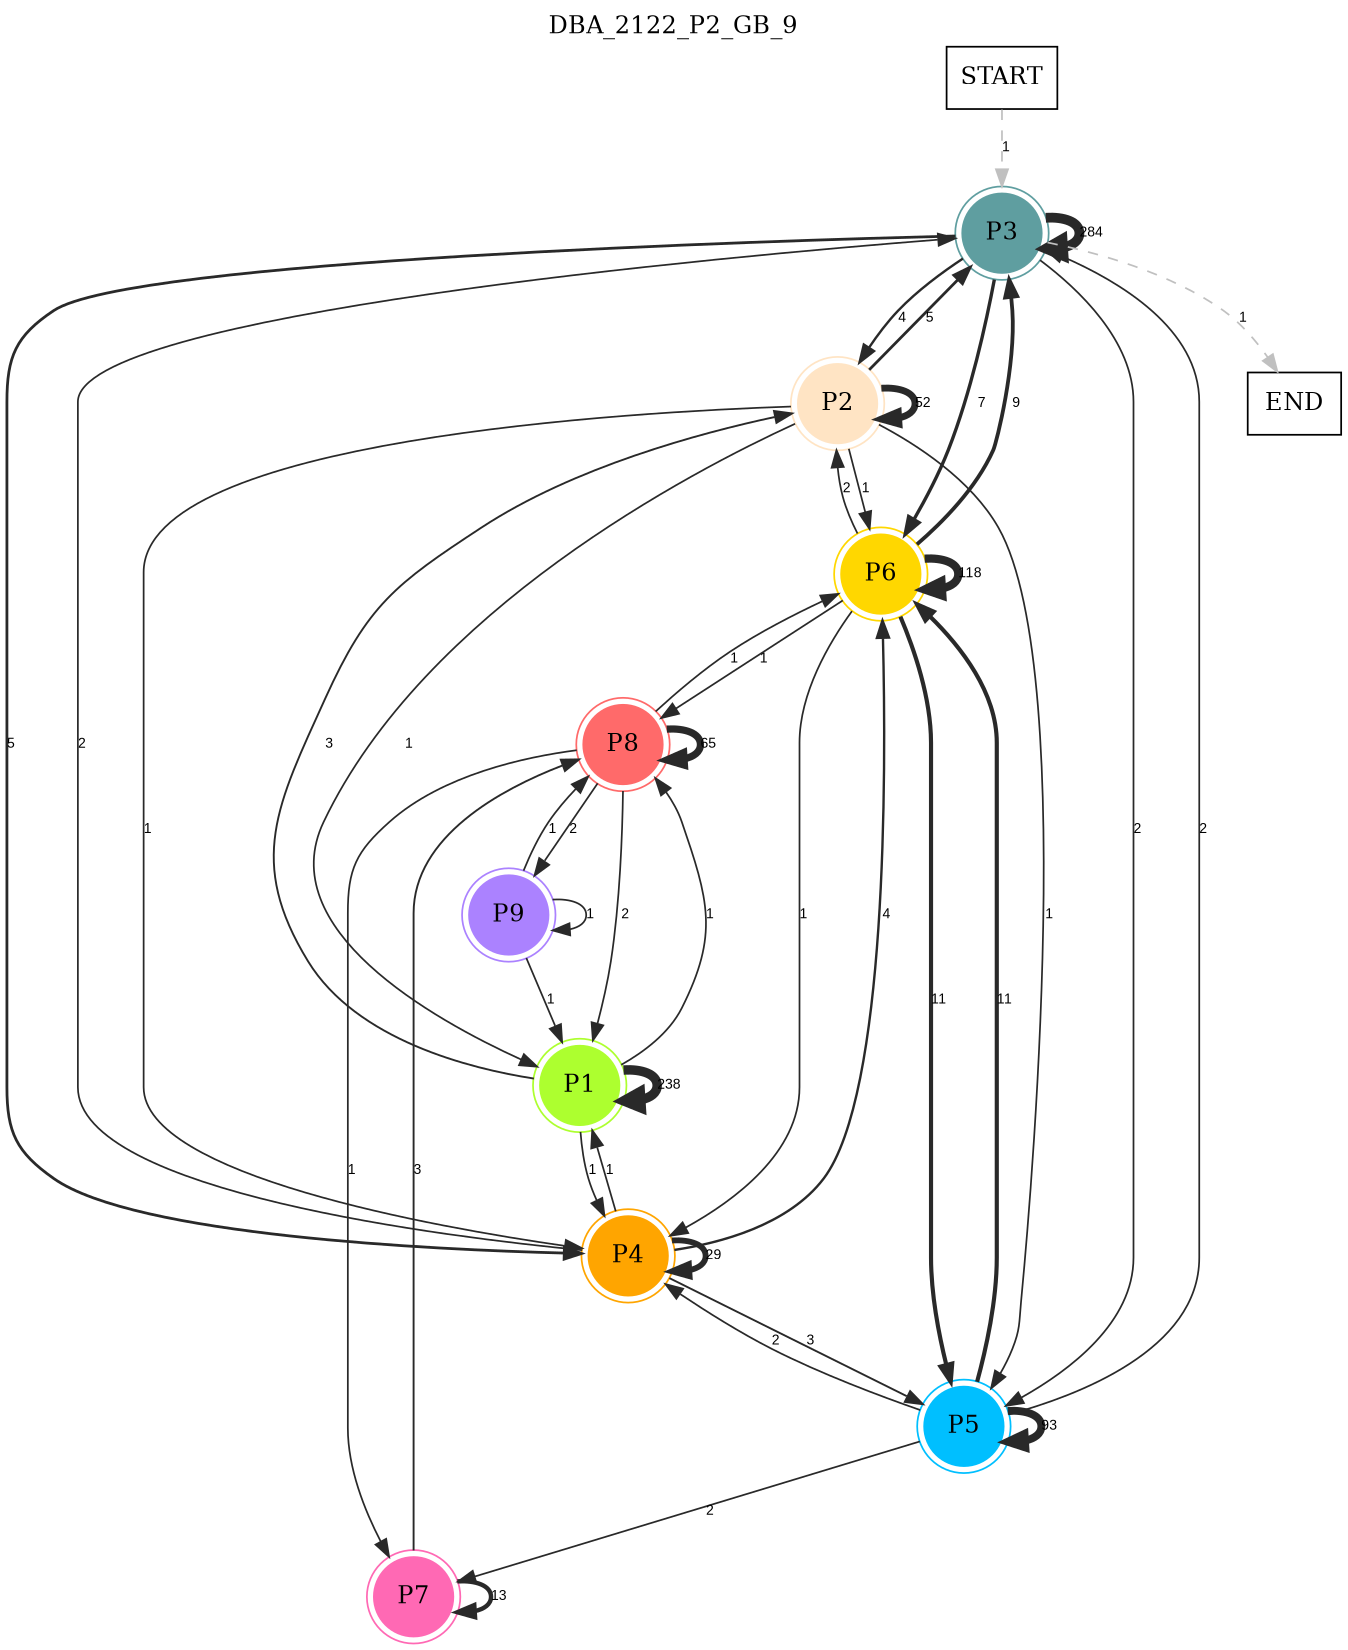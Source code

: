 digraph DBA_2122_P2_GB_9 {
	labelloc="t";
	label=DBA_2122_P2_GB_9;
	dpi = 150
	size="16,11!";
	margin = 0;
"START" [shape=box, fillcolor=white, style=filled, color=black]
"P3" [shape=circle, color=cadetblue, peripheries=2, style=filled]
"P2" [shape=circle, color=bisque, peripheries=2, style=filled]
"P4" [shape=circle, color=orange, peripheries=2, style=filled]
"P1" [shape=circle, color=greenyellow, peripheries=2, style=filled]
"P5" [shape=circle, color=deepskyblue, peripheries=2, style=filled]
"P6" [shape=circle, color=gold, peripheries=2, style=filled]
"P8" [shape=circle, color=indianred1, peripheries=2, style=filled]
"P7" [shape=circle, color=hotpink, peripheries=2, style=filled]
"P9" [shape=circle, color=mediumpurple1, peripheries=2, style=filled]
"END" [shape=box, fillcolor=white, style=filled, color=black]
"START" -> "P3" [ style = dashed color=grey label ="1" labelfloat=false fontname="Arial" fontsize=8]

"P3" -> "P3" [ color=grey16 penwidth = "5.64897423816121"label ="284" labelfloat=false fontname="Arial" fontsize=8]

"P3" -> "P2" [ color=grey16 penwidth = "1.38629436111989"label ="4" labelfloat=false fontname="Arial" fontsize=8]

"P3" -> "P4" [ color=grey16 penwidth = "1.6094379124341"label ="5" labelfloat=false fontname="Arial" fontsize=8]

"P3" -> "P5" [ color=grey16 penwidth = "1"label ="2" labelfloat=false fontname="Arial" fontsize=8]

"P3" -> "P6" [ color=grey16 penwidth = "1.94591014905531"label ="7" labelfloat=false fontname="Arial" fontsize=8]

"P3" -> "END" [ style = dashed color=grey label ="1" labelfloat=false fontname="Arial" fontsize=8]

"P2" -> "P3" [ color=grey16 penwidth = "1.6094379124341"label ="5" labelfloat=false fontname="Arial" fontsize=8]

"P2" -> "P2" [ color=grey16 penwidth = "3.95124371858143"label ="52" labelfloat=false fontname="Arial" fontsize=8]

"P2" -> "P4" [ color=grey16 penwidth = "1"label ="1" labelfloat=false fontname="Arial" fontsize=8]

"P2" -> "P1" [ color=grey16 penwidth = "1"label ="1" labelfloat=false fontname="Arial" fontsize=8]

"P2" -> "P5" [ color=grey16 penwidth = "1"label ="1" labelfloat=false fontname="Arial" fontsize=8]

"P2" -> "P6" [ color=grey16 penwidth = "1"label ="1" labelfloat=false fontname="Arial" fontsize=8]

"P4" -> "P3" [ color=grey16 penwidth = "1"label ="2" labelfloat=false fontname="Arial" fontsize=8]

"P4" -> "P4" [ color=grey16 penwidth = "3.36729582998647"label ="29" labelfloat=false fontname="Arial" fontsize=8]

"P4" -> "P1" [ color=grey16 penwidth = "1"label ="1" labelfloat=false fontname="Arial" fontsize=8]

"P4" -> "P5" [ color=grey16 penwidth = "1.09861228866811"label ="3" labelfloat=false fontname="Arial" fontsize=8]

"P4" -> "P6" [ color=grey16 penwidth = "1.38629436111989"label ="4" labelfloat=false fontname="Arial" fontsize=8]

"P1" -> "P2" [ color=grey16 penwidth = "1.09861228866811"label ="3" labelfloat=false fontname="Arial" fontsize=8]

"P1" -> "P4" [ color=grey16 penwidth = "1"label ="1" labelfloat=false fontname="Arial" fontsize=8]

"P1" -> "P1" [ color=grey16 penwidth = "5.47227067367148"label ="238" labelfloat=false fontname="Arial" fontsize=8]

"P1" -> "P8" [ color=grey16 penwidth = "1"label ="1" labelfloat=false fontname="Arial" fontsize=8]

"P5" -> "P3" [ color=grey16 penwidth = "1"label ="2" labelfloat=false fontname="Arial" fontsize=8]

"P5" -> "P4" [ color=grey16 penwidth = "1"label ="2" labelfloat=false fontname="Arial" fontsize=8]

"P5" -> "P5" [ color=grey16 penwidth = "4.53259949315326"label ="93" labelfloat=false fontname="Arial" fontsize=8]

"P5" -> "P6" [ color=grey16 penwidth = "2.39789527279837"label ="11" labelfloat=false fontname="Arial" fontsize=8]

"P5" -> "P7" [ color=grey16 penwidth = "1"label ="2" labelfloat=false fontname="Arial" fontsize=8]

"P6" -> "P3" [ color=grey16 penwidth = "2.19722457733622"label ="9" labelfloat=false fontname="Arial" fontsize=8]

"P6" -> "P2" [ color=grey16 penwidth = "1"label ="2" labelfloat=false fontname="Arial" fontsize=8]

"P6" -> "P4" [ color=grey16 penwidth = "1"label ="1" labelfloat=false fontname="Arial" fontsize=8]

"P6" -> "P5" [ color=grey16 penwidth = "2.39789527279837"label ="11" labelfloat=false fontname="Arial" fontsize=8]

"P6" -> "P6" [ color=grey16 penwidth = "4.77068462446567"label ="118" labelfloat=false fontname="Arial" fontsize=8]

"P6" -> "P8" [ color=grey16 penwidth = "1"label ="1" labelfloat=false fontname="Arial" fontsize=8]

"P8" -> "P1" [ color=grey16 penwidth = "1"label ="2" labelfloat=false fontname="Arial" fontsize=8]

"P8" -> "P6" [ color=grey16 penwidth = "1"label ="1" labelfloat=false fontname="Arial" fontsize=8]

"P8" -> "P8" [ color=grey16 penwidth = "4.17438726989564"label ="65" labelfloat=false fontname="Arial" fontsize=8]

"P8" -> "P7" [ color=grey16 penwidth = "1"label ="1" labelfloat=false fontname="Arial" fontsize=8]

"P8" -> "P9" [ color=grey16 penwidth = "1"label ="2" labelfloat=false fontname="Arial" fontsize=8]

"P7" -> "P8" [ color=grey16 penwidth = "1.09861228866811"label ="3" labelfloat=false fontname="Arial" fontsize=8]

"P7" -> "P7" [ color=grey16 penwidth = "2.56494935746154"label ="13" labelfloat=false fontname="Arial" fontsize=8]

"P9" -> "P1" [ color=grey16 penwidth = "1"label ="1" labelfloat=false fontname="Arial" fontsize=8]

"P9" -> "P8" [ color=grey16 penwidth = "1"label ="1" labelfloat=false fontname="Arial" fontsize=8]

"P9" -> "P9" [ color=grey16 penwidth = "1"label ="1" labelfloat=false fontname="Arial" fontsize=8]

}
